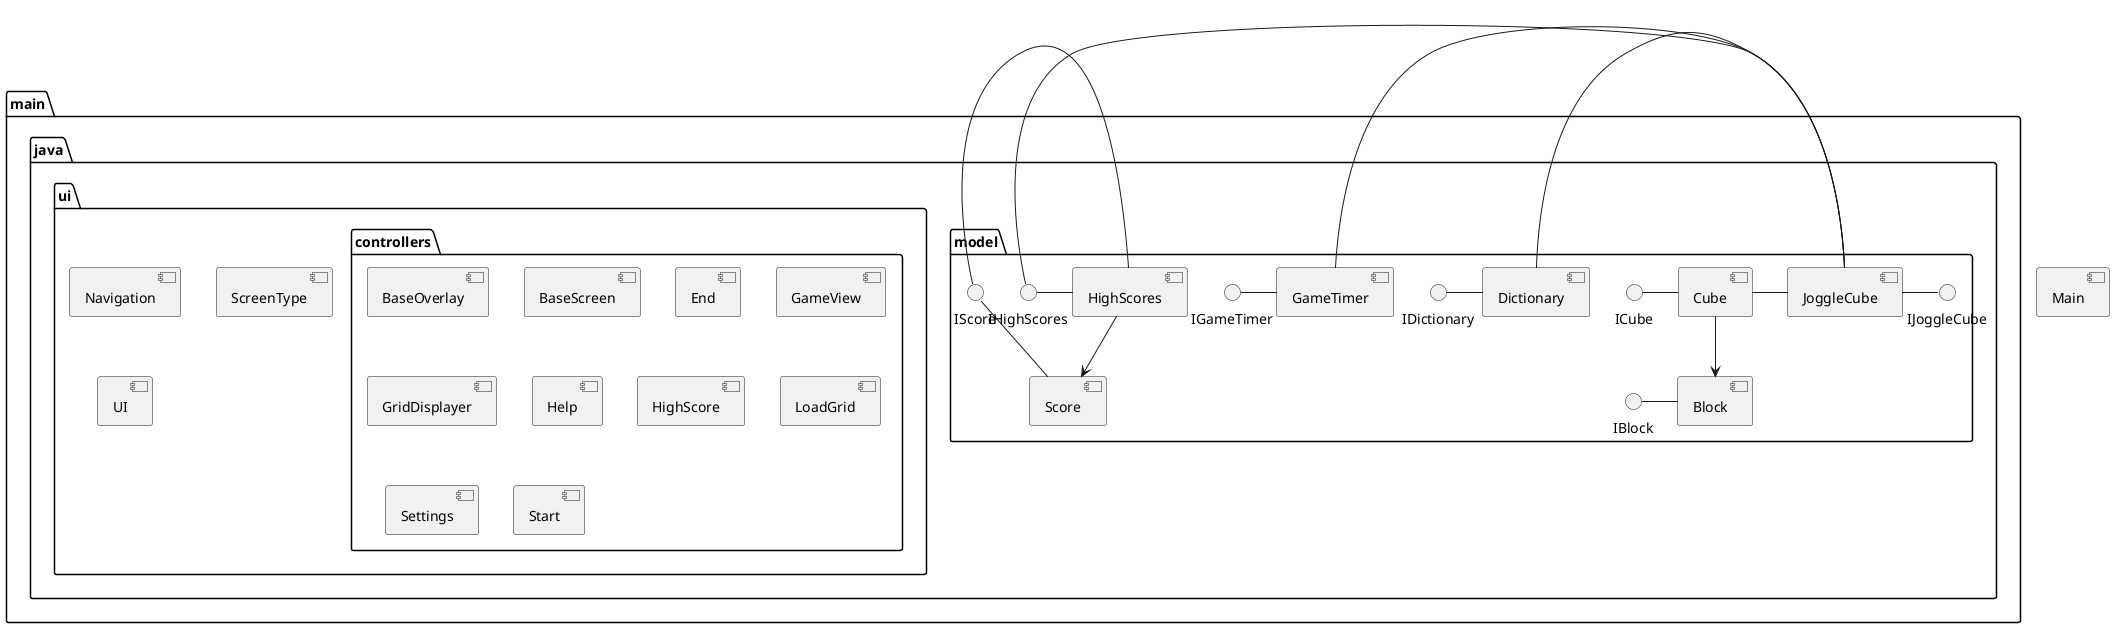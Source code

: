 @startuml
package "main" {
package "java" {
package "model" {
()"IBlock"-[Block]
()"ICube"-[Cube] 
[Cube] --> [Block]
()"IDictionary"-[Dictionary] 
()"IGameTimer"-[GameTimer]
()"IHighScores"-[HighScores]
()"IScore"-[HighScores]
[HighScores] --> [Score]
[JoggleCube] - ()"IJoggleCube"
()"IHighScores"-[JoggleCube]
[Dictionary] - [JoggleCube]
[Cube] - [JoggleCube]
[GameTimer] - [JoggleCube]

()"IScore"-[Score] 
}
package "ui"{
package "controllers"{
[BaseOverlay]
[BaseScreen]
[End]
[GameView]
[GridDisplayer]
[Help]
[HighScore]
[LoadGrid]
[Settings]
[Start]
}
[Navigation]
[ScreenType]
[Settings]
[UI]
}
}
}
[Main]
@enduml